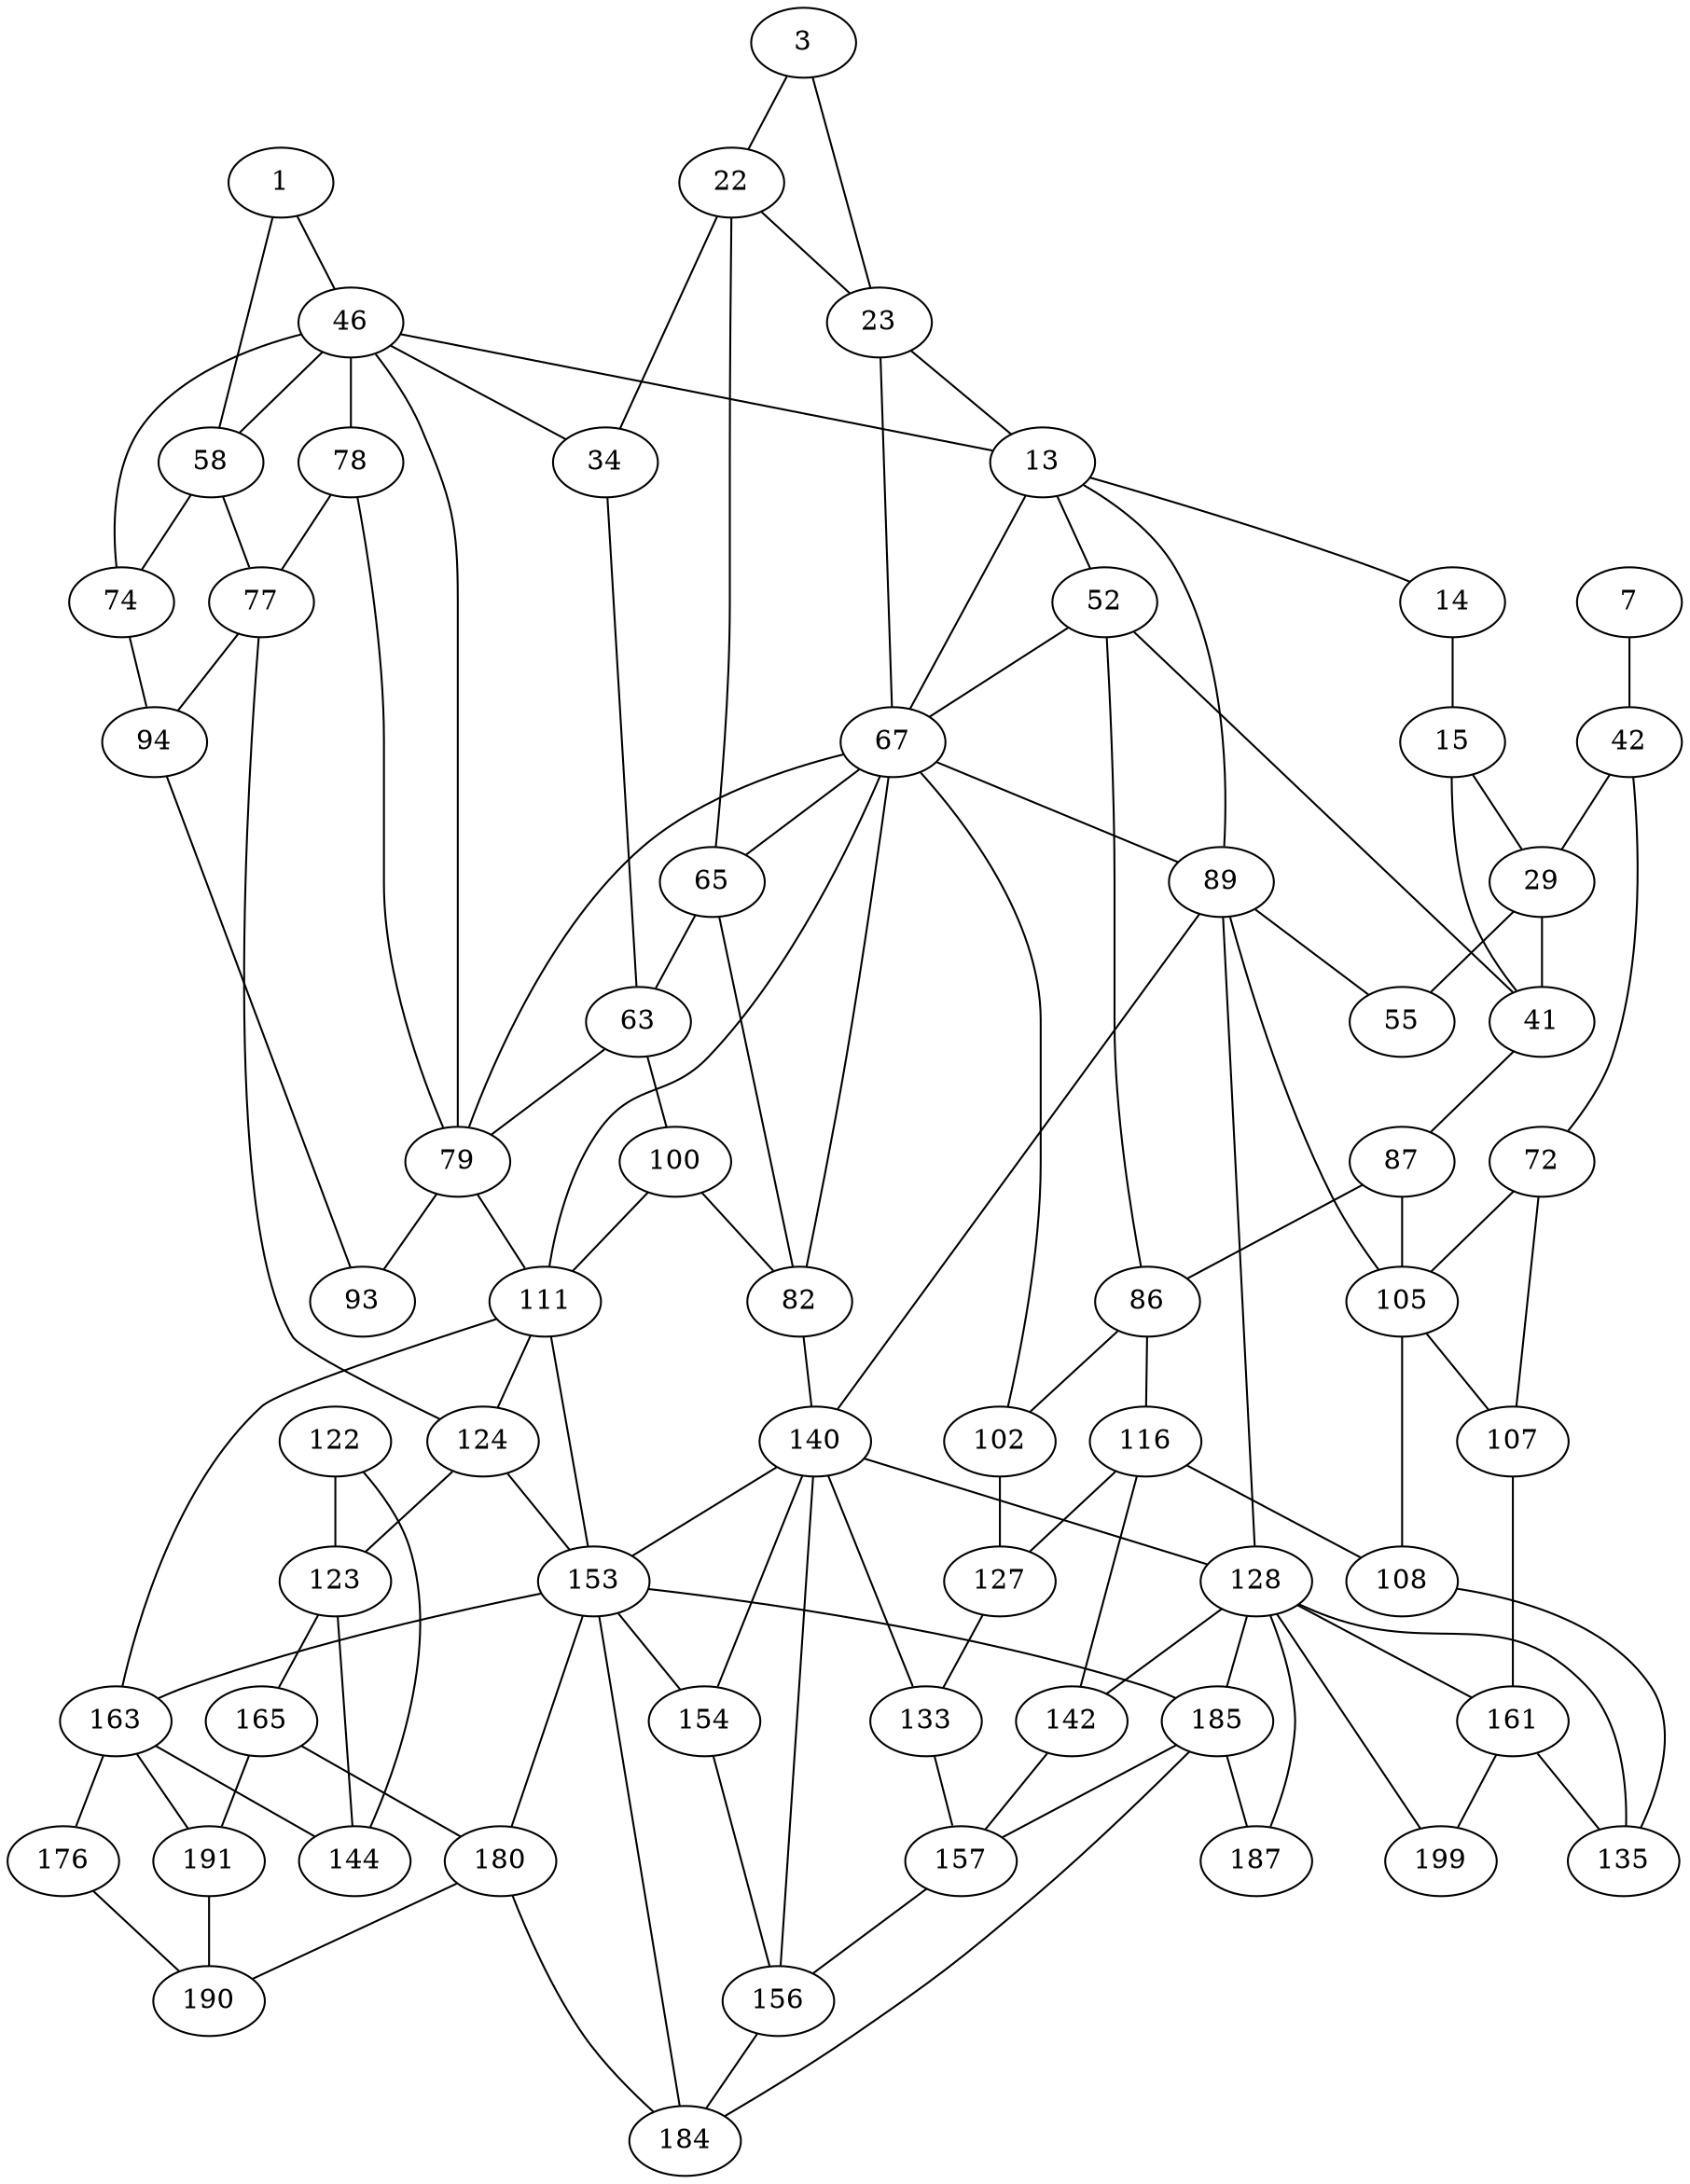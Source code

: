 graph scotYardBussTrain {
	1
	46
	58
	3
	22
	23
	7
	42
	13
	14
	52
	67
	89
	15
	29
	41
	34
	65
	55
	63
	87
	72
	74
	78
	79
	86
	77
	100
	82
	102
	111
	105
	107
	94
	124
	93
	140
	116
	128
	127
	108
	161
	135
	153
	163
	142
	122
	123
	144
	165
	133
	185
	187
	199
	157
	154
	156
	180
	184
	176
	191
	190
	1 -- 46
	1 -- 58
	46 -- 13
	46 -- 34
	46 -- 58
	46 -- 74
	46 -- 78
	46 -- 79
	58 -- 74
	58 -- 77
	3 -- 22
	3 -- 23
	22 -- 23
	22 -- 34
	22 -- 65
	23 -- 13
	23 -- 67
	7 -- 42
	42 -- 29
	42 -- 72
	13 -- 14
	13 -- 52
	13 -- 67
	13 -- 89
	14 -- 15
	52 -- 41
	52 -- 67
	52 -- 86
	67 -- 65
	67 -- 79
	67 -- 82
	67 -- 89
	67 -- 102
	67 -- 111
	89 -- 55
	89 -- 105
	89 -- 128
	89 -- 140
	15 -- 29
	15 -- 41
	29 -- 41
	29 -- 55
	41 -- 87
	34 -- 63
	65 -- 63
	65 -- 82
	63 -- 79
	63 -- 100
	87 -- 86
	87 -- 105
	72 -- 105
	72 -- 107
	74 -- 94
	78 -- 77
	78 -- 79
	79 -- 93
	79 -- 111
	86 -- 102
	86 -- 116
	77 -- 94
	77 -- 124
	100 -- 82
	100 -- 111
	82 -- 140
	102 -- 127
	111 -- 124
	111 -- 153
	111 -- 163
	105 -- 107
	105 -- 108
	107 -- 161
	94 -- 93
	124 -- 123
	124 -- 153
	140 -- 128
	140 -- 133
	140 -- 153
	140 -- 154
	140 -- 156
	116 -- 108
	116 -- 127
	116 -- 142
	128 -- 135
	128 -- 142
	128 -- 161
	128 -- 185
	128 -- 187
	128 -- 199
	127 -- 133
	108 -- 135
	161 -- 135
	161 -- 199
	153 -- 154
	153 -- 163
	153 -- 180
	153 -- 184
	153 -- 185
	163 -- 144
	163 -- 176
	163 -- 191
	142 -- 157
	122 -- 123
	122 -- 144
	123 -- 144
	123 -- 165
	165 -- 180
	165 -- 191
	133 -- 157
	185 -- 157
	185 -- 184
	185 -- 187
	157 -- 156
	154 -- 156
	156 -- 184
	180 -- 184
	180 -- 190
	176 -- 190
	191 -- 190
}
